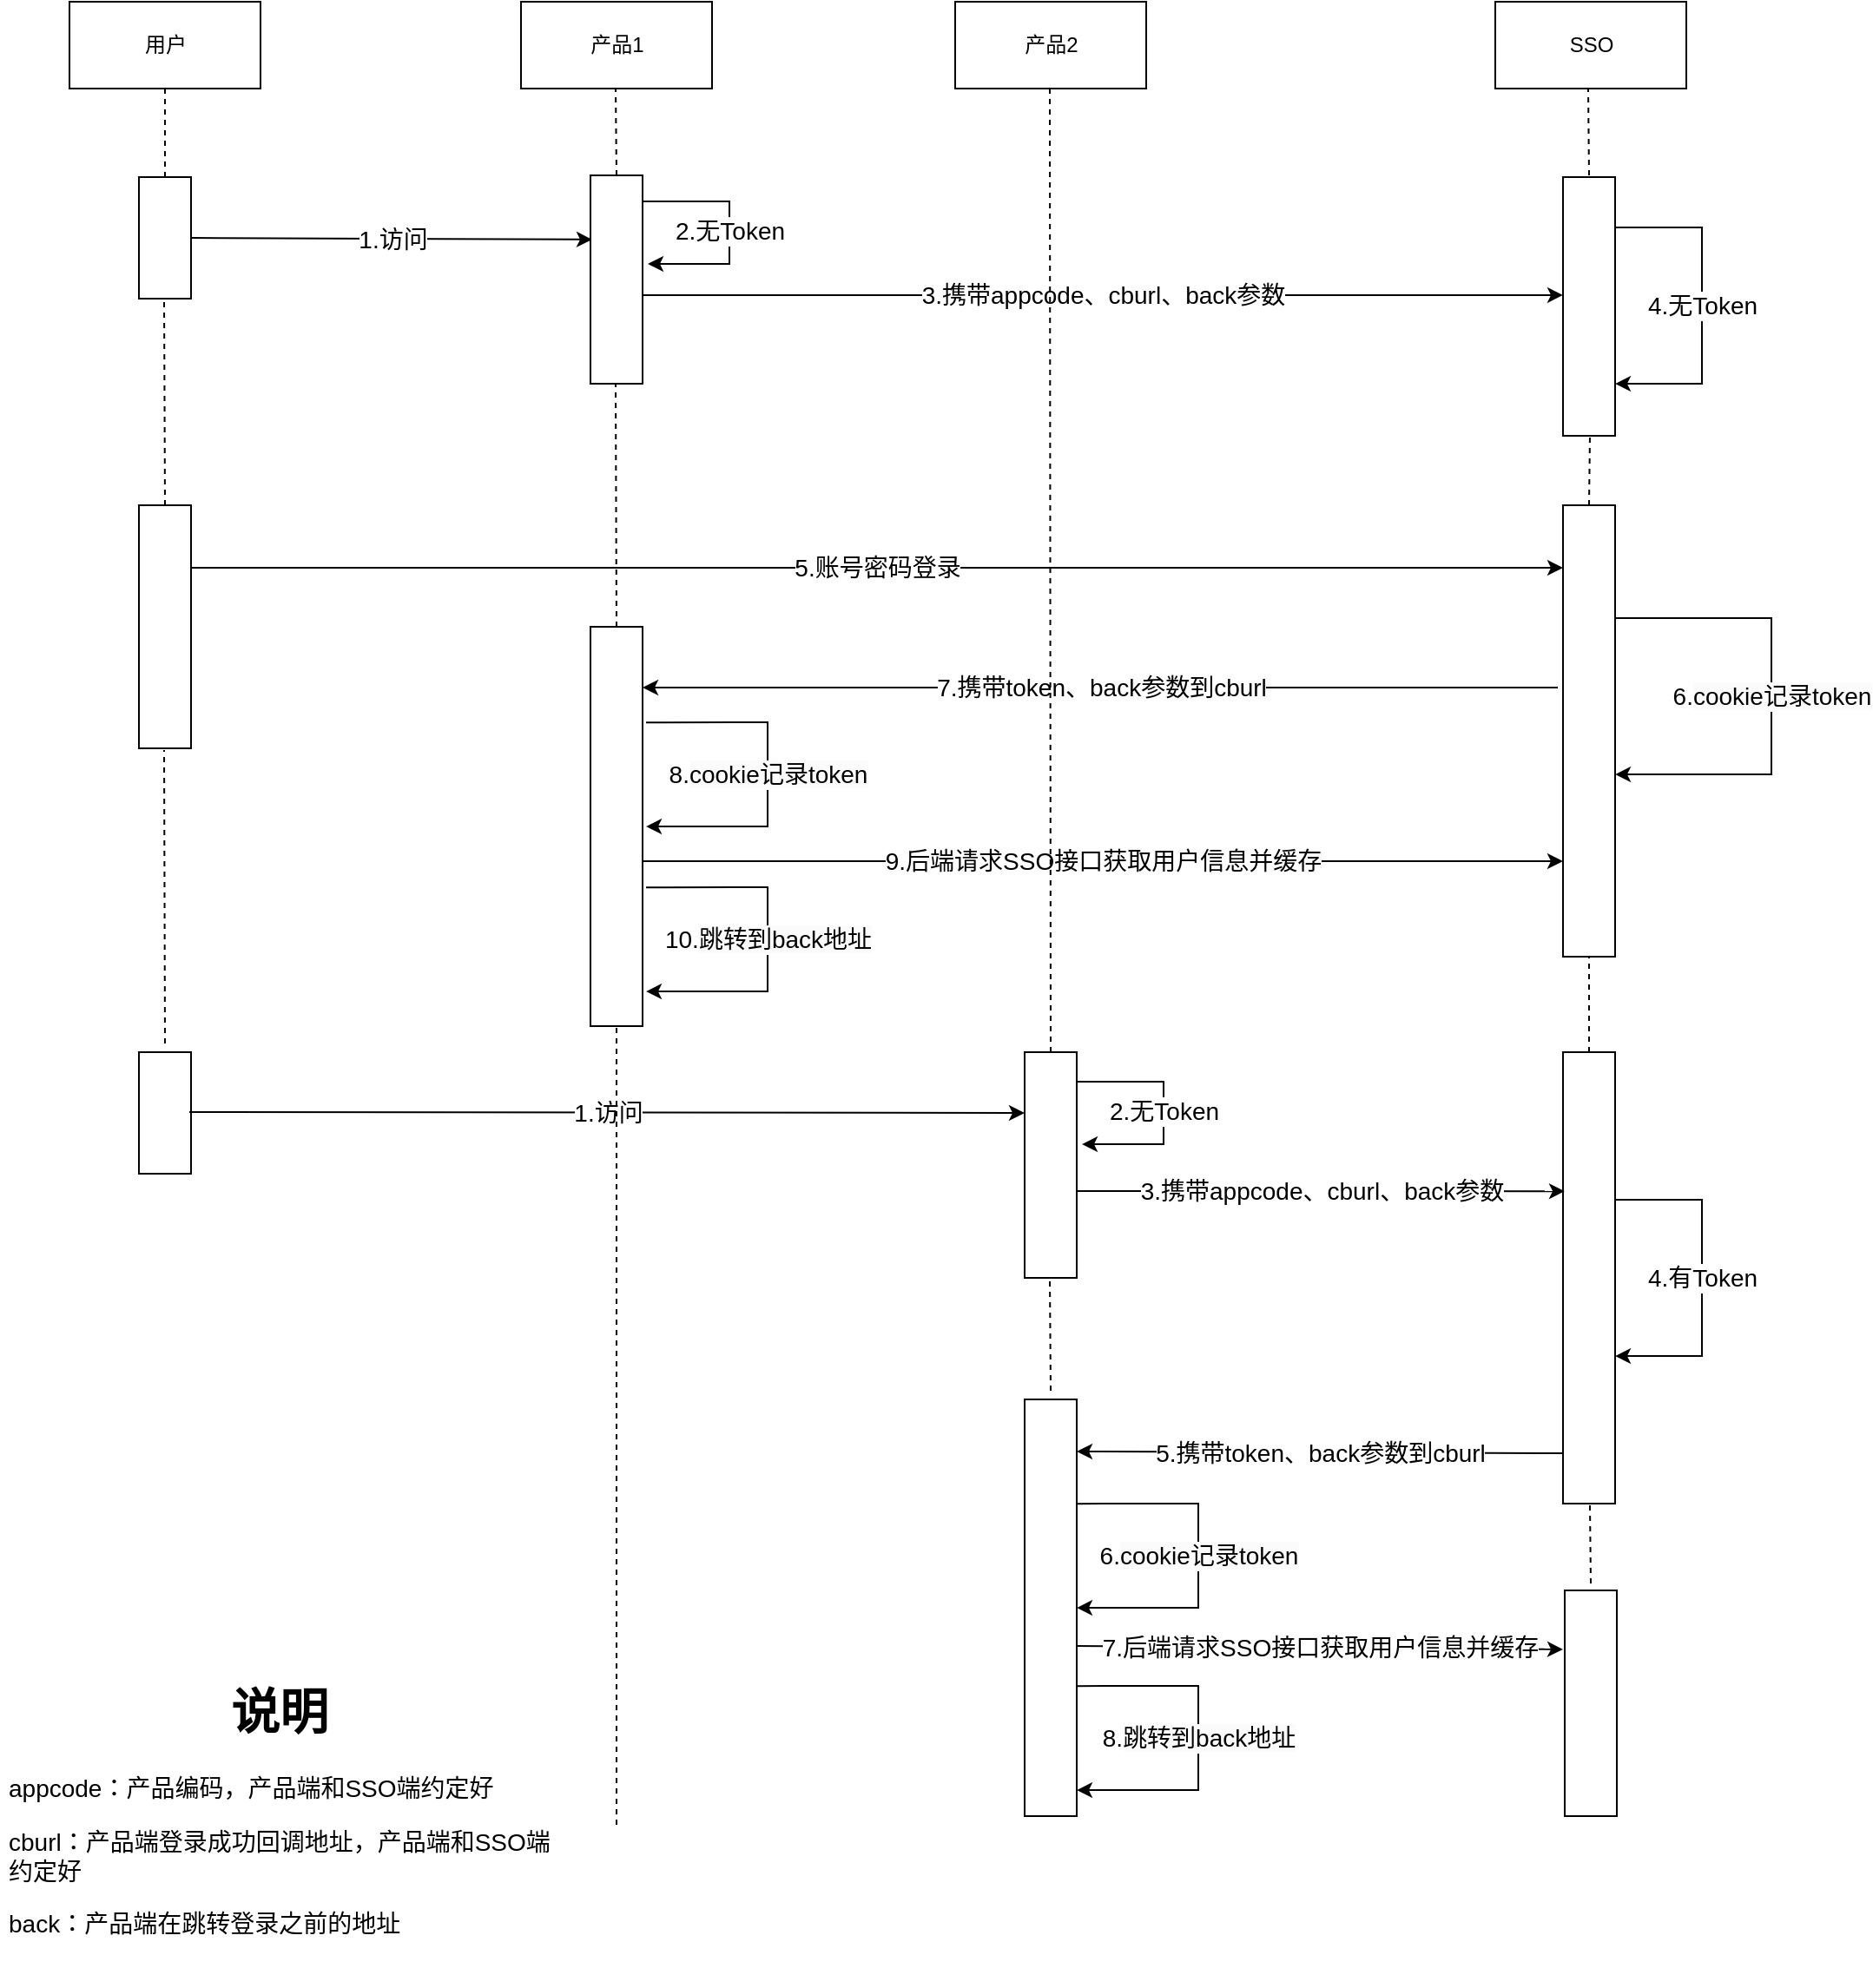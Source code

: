 <mxfile version="20.7.4" type="device"><diagram name="Page-1" id="13e1069c-82ec-6db2-03f1-153e76fe0fe0"><mxGraphModel dx="1050" dy="621" grid="1" gridSize="10" guides="0" tooltips="1" connect="1" arrows="1" fold="1" page="1" pageScale="1" pageWidth="300" pageHeight="300" background="none" math="0" shadow="0"><root><mxCell id="0"/><mxCell id="1" parent="0"/><mxCell id="BJBX-nfhOxkRz0xI571y-1" value="用户" style="html=1;rounded=0;" parent="1" vertex="1"><mxGeometry x="93" y="50" width="110" height="50" as="geometry"/></mxCell><mxCell id="BJBX-nfhOxkRz0xI571y-3" value="SSO" style="html=1;rounded=0;" parent="1" vertex="1"><mxGeometry x="914" y="50" width="110" height="50" as="geometry"/></mxCell><mxCell id="BJBX-nfhOxkRz0xI571y-4" value="产品1" style="html=1;rounded=0;" parent="1" vertex="1"><mxGeometry x="353" y="50" width="110" height="50" as="geometry"/></mxCell><mxCell id="BJBX-nfhOxkRz0xI571y-5" value="产品2" style="html=1;rounded=0;" parent="1" vertex="1"><mxGeometry x="603" y="50" width="110" height="50" as="geometry"/></mxCell><mxCell id="BJBX-nfhOxkRz0xI571y-6" value="" style="rounded=0;whiteSpace=wrap;html=1;" parent="1" vertex="1"><mxGeometry x="133" y="151" width="30" height="70" as="geometry"/></mxCell><mxCell id="BJBX-nfhOxkRz0xI571y-11" value="" style="endArrow=classic;html=1;rounded=0;strokeWidth=1;exitX=1;exitY=0.5;exitDx=0;exitDy=0;entryX=0.033;entryY=0.308;entryDx=0;entryDy=0;entryPerimeter=0;" parent="1" source="BJBX-nfhOxkRz0xI571y-6" target="BJBX-nfhOxkRz0xI571y-16" edge="1"><mxGeometry relative="1" as="geometry"><mxPoint x="203" y="190" as="sourcePoint"/><mxPoint x="333" y="185.1" as="targetPoint"/></mxGeometry></mxCell><mxCell id="BJBX-nfhOxkRz0xI571y-12" value="1.访问" style="edgeLabel;resizable=0;html=1;align=center;verticalAlign=middle;fontSize=14;rounded=0;" parent="BJBX-nfhOxkRz0xI571y-11" connectable="0" vertex="1"><mxGeometry relative="1" as="geometry"/></mxCell><mxCell id="BJBX-nfhOxkRz0xI571y-14" value="" style="endArrow=none;dashed=1;html=1;rounded=0;strokeWidth=1;fontSize=14;entryX=0.5;entryY=1;entryDx=0;entryDy=0;exitX=0.5;exitY=0;exitDx=0;exitDy=0;" parent="1" source="BJBX-nfhOxkRz0xI571y-6" target="BJBX-nfhOxkRz0xI571y-1" edge="1"><mxGeometry width="50" height="50" relative="1" as="geometry"><mxPoint x="143" y="160" as="sourcePoint"/><mxPoint x="193" y="110" as="targetPoint"/></mxGeometry></mxCell><mxCell id="BJBX-nfhOxkRz0xI571y-16" value="" style="rounded=0;whiteSpace=wrap;html=1;" parent="1" vertex="1"><mxGeometry x="393" y="150" width="30" height="120" as="geometry"/></mxCell><mxCell id="BJBX-nfhOxkRz0xI571y-24" value="" style="rounded=0;whiteSpace=wrap;html=1;" parent="1" vertex="1"><mxGeometry x="953" y="151" width="30" height="149" as="geometry"/></mxCell><mxCell id="BJBX-nfhOxkRz0xI571y-25" value="" style="endArrow=classic;html=1;rounded=0;strokeWidth=1;fontSize=14;entryX=0;entryY=0.456;entryDx=0;entryDy=0;entryPerimeter=0;" parent="1" target="BJBX-nfhOxkRz0xI571y-24" edge="1"><mxGeometry relative="1" as="geometry"><mxPoint x="423" y="219" as="sourcePoint"/><mxPoint x="883" y="218.936" as="targetPoint"/></mxGeometry></mxCell><mxCell id="BJBX-nfhOxkRz0xI571y-26" value="3.携带appcode、cburl、back参数" style="edgeLabel;resizable=0;html=1;align=center;verticalAlign=middle;fontSize=14;rounded=0;" parent="BJBX-nfhOxkRz0xI571y-25" connectable="0" vertex="1"><mxGeometry relative="1" as="geometry"/></mxCell><mxCell id="BJBX-nfhOxkRz0xI571y-27" value="" style="endArrow=classic;html=1;rounded=0;strokeWidth=1;fontSize=14;entryX=1;entryY=0.799;entryDx=0;entryDy=0;entryPerimeter=0;" parent="1" target="BJBX-nfhOxkRz0xI571y-24" edge="1"><mxGeometry relative="1" as="geometry"><mxPoint x="983" y="180" as="sourcePoint"/><mxPoint x="1013" y="250" as="targetPoint"/><Array as="points"><mxPoint x="1033" y="180"/><mxPoint x="1033" y="270"/></Array></mxGeometry></mxCell><mxCell id="BJBX-nfhOxkRz0xI571y-28" value="4.无Token" style="edgeLabel;resizable=0;html=1;align=center;verticalAlign=middle;fontSize=14;rounded=0;" parent="BJBX-nfhOxkRz0xI571y-27" connectable="0" vertex="1"><mxGeometry relative="1" as="geometry"/></mxCell><mxCell id="BJBX-nfhOxkRz0xI571y-29" value="" style="rounded=0;whiteSpace=wrap;html=1;" parent="1" vertex="1"><mxGeometry x="133" y="340" width="30" height="140" as="geometry"/></mxCell><mxCell id="BJBX-nfhOxkRz0xI571y-30" value="" style="rounded=0;whiteSpace=wrap;html=1;" parent="1" vertex="1"><mxGeometry x="953" y="340" width="30" height="260" as="geometry"/></mxCell><mxCell id="BJBX-nfhOxkRz0xI571y-31" value="" style="endArrow=classic;html=1;rounded=0;strokeWidth=1;fontSize=14;exitX=1;exitY=0.5;exitDx=0;exitDy=0;" parent="1" edge="1"><mxGeometry relative="1" as="geometry"><mxPoint x="163" y="376" as="sourcePoint"/><mxPoint x="953" y="376" as="targetPoint"/></mxGeometry></mxCell><mxCell id="BJBX-nfhOxkRz0xI571y-32" value="5.账号密码登录" style="edgeLabel;resizable=0;html=1;align=center;verticalAlign=middle;fontSize=14;rounded=0;" parent="BJBX-nfhOxkRz0xI571y-31" connectable="0" vertex="1"><mxGeometry relative="1" as="geometry"/></mxCell><mxCell id="BJBX-nfhOxkRz0xI571y-33" value="" style="endArrow=classic;html=1;rounded=0;strokeWidth=1;fontSize=14;" parent="1" edge="1"><mxGeometry relative="1" as="geometry"><mxPoint x="950" y="445" as="sourcePoint"/><mxPoint x="423" y="445" as="targetPoint"/></mxGeometry></mxCell><mxCell id="BJBX-nfhOxkRz0xI571y-34" value="7.携带token、back参数到cburl" style="edgeLabel;resizable=0;html=1;align=center;verticalAlign=middle;fontSize=14;rounded=0;" parent="BJBX-nfhOxkRz0xI571y-33" connectable="0" vertex="1"><mxGeometry relative="1" as="geometry"/></mxCell><mxCell id="BJBX-nfhOxkRz0xI571y-36" value="" style="rounded=0;whiteSpace=wrap;html=1;" parent="1" vertex="1"><mxGeometry x="393" y="410" width="30" height="230" as="geometry"/></mxCell><mxCell id="BJBX-nfhOxkRz0xI571y-37" value="" style="endArrow=classic;html=1;rounded=0;strokeWidth=1;fontSize=14;" parent="1" edge="1"><mxGeometry relative="1" as="geometry"><mxPoint x="423" y="545" as="sourcePoint"/><mxPoint x="953" y="545" as="targetPoint"/></mxGeometry></mxCell><mxCell id="BJBX-nfhOxkRz0xI571y-38" value="9.后端请求SSO接口获取用户信息并缓存" style="edgeLabel;resizable=0;html=1;align=center;verticalAlign=middle;fontSize=14;rounded=0;" parent="BJBX-nfhOxkRz0xI571y-37" connectable="0" vertex="1"><mxGeometry relative="1" as="geometry"/></mxCell><mxCell id="BJBX-nfhOxkRz0xI571y-41" value="" style="rounded=0;whiteSpace=wrap;html=1;" parent="1" vertex="1"><mxGeometry x="643" y="655" width="30" height="130" as="geometry"/></mxCell><mxCell id="BJBX-nfhOxkRz0xI571y-42" value="" style="rounded=0;whiteSpace=wrap;html=1;" parent="1" vertex="1"><mxGeometry x="133" y="655" width="30" height="70" as="geometry"/></mxCell><mxCell id="BJBX-nfhOxkRz0xI571y-43" value="" style="endArrow=classic;html=1;rounded=0;strokeWidth=1;exitX=1;exitY=0.5;exitDx=0;exitDy=0;" parent="1" edge="1"><mxGeometry relative="1" as="geometry"><mxPoint x="162.01" y="689.5" as="sourcePoint"/><mxPoint x="643" y="690" as="targetPoint"/></mxGeometry></mxCell><mxCell id="BJBX-nfhOxkRz0xI571y-44" value="1.访问" style="edgeLabel;resizable=0;html=1;align=center;verticalAlign=middle;fontSize=14;rounded=0;" parent="BJBX-nfhOxkRz0xI571y-43" connectable="0" vertex="1"><mxGeometry relative="1" as="geometry"/></mxCell><mxCell id="BJBX-nfhOxkRz0xI571y-45" value="" style="rounded=0;whiteSpace=wrap;html=1;" parent="1" vertex="1"><mxGeometry x="953" y="655" width="30" height="260" as="geometry"/></mxCell><mxCell id="BJBX-nfhOxkRz0xI571y-46" value="" style="endArrow=classic;html=1;rounded=0;strokeWidth=1;fontSize=14;entryX=0.033;entryY=0.308;entryDx=0;entryDy=0;entryPerimeter=0;" parent="1" target="BJBX-nfhOxkRz0xI571y-45" edge="1"><mxGeometry relative="1" as="geometry"><mxPoint x="673" y="735" as="sourcePoint"/><mxPoint x="883" y="735" as="targetPoint"/></mxGeometry></mxCell><mxCell id="BJBX-nfhOxkRz0xI571y-47" value="3.携带appcode、cburl、back参数" style="edgeLabel;resizable=0;html=1;align=center;verticalAlign=middle;fontSize=14;rounded=0;" parent="BJBX-nfhOxkRz0xI571y-46" connectable="0" vertex="1"><mxGeometry relative="1" as="geometry"/></mxCell><mxCell id="BJBX-nfhOxkRz0xI571y-49" value="" style="endArrow=classic;html=1;rounded=0;strokeWidth=1;fontSize=14;entryX=1;entryY=0.799;entryDx=0;entryDy=0;entryPerimeter=0;" parent="1" edge="1"><mxGeometry relative="1" as="geometry"><mxPoint x="983" y="739.97" as="sourcePoint"/><mxPoint x="983" y="830.021" as="targetPoint"/><Array as="points"><mxPoint x="1033" y="739.97"/><mxPoint x="1033" y="829.97"/></Array></mxGeometry></mxCell><mxCell id="BJBX-nfhOxkRz0xI571y-50" value="4.有Token" style="edgeLabel;resizable=0;html=1;align=center;verticalAlign=middle;fontSize=14;rounded=0;" parent="BJBX-nfhOxkRz0xI571y-49" connectable="0" vertex="1"><mxGeometry relative="1" as="geometry"/></mxCell><mxCell id="BJBX-nfhOxkRz0xI571y-51" value="" style="endArrow=classic;html=1;rounded=0;strokeWidth=1;fontSize=14;exitX=0;exitY=0.5;exitDx=0;exitDy=0;" parent="1" edge="1"><mxGeometry relative="1" as="geometry"><mxPoint x="953" y="886" as="sourcePoint"/><mxPoint x="673" y="885" as="targetPoint"/></mxGeometry></mxCell><mxCell id="BJBX-nfhOxkRz0xI571y-52" value="5.携带token、back参数到cburl" style="edgeLabel;resizable=0;html=1;align=center;verticalAlign=middle;fontSize=14;rounded=0;" parent="BJBX-nfhOxkRz0xI571y-51" connectable="0" vertex="1"><mxGeometry relative="1" as="geometry"/></mxCell><mxCell id="BJBX-nfhOxkRz0xI571y-54" value="" style="endArrow=classic;html=1;rounded=0;strokeWidth=1;fontSize=14;entryX=0;entryY=0.923;entryDx=0;entryDy=0;entryPerimeter=0;" parent="1" edge="1"><mxGeometry relative="1" as="geometry"><mxPoint x="673" y="997" as="sourcePoint"/><mxPoint x="953" y="998.98" as="targetPoint"/></mxGeometry></mxCell><mxCell id="BJBX-nfhOxkRz0xI571y-55" value="7.后端请求SSO接口获取用户信息并缓存" style="edgeLabel;resizable=0;html=1;align=center;verticalAlign=middle;fontSize=14;rounded=0;" parent="BJBX-nfhOxkRz0xI571y-54" connectable="0" vertex="1"><mxGeometry relative="1" as="geometry"/></mxCell><mxCell id="BJBX-nfhOxkRz0xI571y-56" value="" style="endArrow=none;dashed=1;html=1;rounded=0;strokeWidth=1;fontSize=14;entryX=0.5;entryY=1;entryDx=0;entryDy=0;exitX=0.5;exitY=0;exitDx=0;exitDy=0;" parent="1" source="BJBX-nfhOxkRz0xI571y-29" edge="1"><mxGeometry x="-1" y="109" width="50" height="50" relative="1" as="geometry"><mxPoint x="147.5" y="272" as="sourcePoint"/><mxPoint x="147.5" y="221" as="targetPoint"/><mxPoint x="104" y="109" as="offset"/></mxGeometry></mxCell><mxCell id="BJBX-nfhOxkRz0xI571y-57" value="" style="endArrow=none;dashed=1;html=1;rounded=0;strokeWidth=1;fontSize=14;entryX=0.5;entryY=1;entryDx=0;entryDy=0;" parent="1" edge="1"><mxGeometry x="-1" y="109" width="50" height="50" relative="1" as="geometry"><mxPoint x="148" y="650" as="sourcePoint"/><mxPoint x="147.5" y="481" as="targetPoint"/><mxPoint x="104" y="109" as="offset"/></mxGeometry></mxCell><mxCell id="BJBX-nfhOxkRz0xI571y-58" value="" style="endArrow=none;dashed=1;html=1;rounded=0;strokeWidth=1;fontSize=14;entryX=0.5;entryY=1;entryDx=0;entryDy=0;" parent="1" edge="1"><mxGeometry x="-1" y="109" width="50" height="50" relative="1" as="geometry"><mxPoint x="408" y="150" as="sourcePoint"/><mxPoint x="407.5" y="100" as="targetPoint"/><mxPoint x="104" y="109" as="offset"/></mxGeometry></mxCell><mxCell id="BJBX-nfhOxkRz0xI571y-59" value="" style="endArrow=none;dashed=1;html=1;rounded=0;strokeWidth=1;fontSize=14;entryX=0.5;entryY=1;entryDx=0;entryDy=0;exitX=0.5;exitY=0;exitDx=0;exitDy=0;" parent="1" source="BJBX-nfhOxkRz0xI571y-36" edge="1"><mxGeometry x="-1" y="109" width="50" height="50" relative="1" as="geometry"><mxPoint x="408" y="389" as="sourcePoint"/><mxPoint x="407.5" y="270" as="targetPoint"/><mxPoint x="104" y="109" as="offset"/></mxGeometry></mxCell><mxCell id="BJBX-nfhOxkRz0xI571y-60" value="" style="endArrow=none;dashed=1;html=1;rounded=0;strokeWidth=1;fontSize=14;entryX=0.5;entryY=1;entryDx=0;entryDy=0;exitX=0.5;exitY=0;exitDx=0;exitDy=0;" parent="1" source="BJBX-nfhOxkRz0xI571y-41" edge="1"><mxGeometry x="-1" y="109" width="50" height="50" relative="1" as="geometry"><mxPoint x="658" y="219" as="sourcePoint"/><mxPoint x="657.5" y="100" as="targetPoint"/><mxPoint x="104" y="109" as="offset"/></mxGeometry></mxCell><mxCell id="BJBX-nfhOxkRz0xI571y-61" value="" style="endArrow=none;dashed=1;html=1;rounded=0;strokeWidth=1;fontSize=14;entryX=0.5;entryY=1;entryDx=0;entryDy=0;" parent="1" edge="1"><mxGeometry x="-1" y="109" width="50" height="50" relative="1" as="geometry"><mxPoint x="968" y="150" as="sourcePoint"/><mxPoint x="967.5" y="100" as="targetPoint"/><mxPoint x="104" y="109" as="offset"/></mxGeometry></mxCell><mxCell id="BJBX-nfhOxkRz0xI571y-62" value="" style="endArrow=none;dashed=1;html=1;rounded=0;strokeWidth=1;fontSize=14;entryX=0.5;entryY=1;entryDx=0;entryDy=0;exitX=0.5;exitY=0;exitDx=0;exitDy=0;" parent="1" source="BJBX-nfhOxkRz0xI571y-30" edge="1"><mxGeometry x="-1" y="109" width="50" height="50" relative="1" as="geometry"><mxPoint x="969" y="330" as="sourcePoint"/><mxPoint x="968.5" y="300" as="targetPoint"/><mxPoint x="104" y="109" as="offset"/></mxGeometry></mxCell><mxCell id="BJBX-nfhOxkRz0xI571y-63" value="" style="endArrow=none;dashed=1;html=1;rounded=0;strokeWidth=1;fontSize=14;entryX=0.5;entryY=1;entryDx=0;entryDy=0;exitX=0.5;exitY=0;exitDx=0;exitDy=0;" parent="1" source="BJBX-nfhOxkRz0xI571y-45" target="BJBX-nfhOxkRz0xI571y-30" edge="1"><mxGeometry x="-1" y="109" width="50" height="50" relative="1" as="geometry"><mxPoint x="969" y="580" as="sourcePoint"/><mxPoint x="969" y="570" as="targetPoint"/><mxPoint x="104" y="109" as="offset"/></mxGeometry></mxCell><mxCell id="BJBX-nfhOxkRz0xI571y-64" value="" style="endArrow=classic;html=1;rounded=0;strokeWidth=1;fontSize=14;entryX=1;entryY=0.799;entryDx=0;entryDy=0;entryPerimeter=0;" parent="1" edge="1"><mxGeometry relative="1" as="geometry"><mxPoint x="983" y="404.97" as="sourcePoint"/><mxPoint x="983" y="495.021" as="targetPoint"/><Array as="points"><mxPoint x="1073" y="405"/><mxPoint x="1073" y="495"/></Array></mxGeometry></mxCell><mxCell id="BJBX-nfhOxkRz0xI571y-65" value="6.&lt;span style=&quot;background-color: rgb(251, 251, 251);&quot;&gt;cookie记录token&lt;/span&gt;" style="edgeLabel;resizable=0;html=1;align=center;verticalAlign=middle;fontSize=14;rounded=0;" parent="BJBX-nfhOxkRz0xI571y-64" connectable="0" vertex="1"><mxGeometry relative="1" as="geometry"/></mxCell><mxCell id="BJBX-nfhOxkRz0xI571y-70" value="" style="endArrow=classic;html=1;rounded=0;strokeWidth=1;fontSize=14;entryX=1.1;entryY=0.425;entryDx=0;entryDy=0;entryPerimeter=0;" parent="1" target="BJBX-nfhOxkRz0xI571y-16" edge="1"><mxGeometry relative="1" as="geometry"><mxPoint x="423" y="164.97" as="sourcePoint"/><mxPoint x="423" y="255.021" as="targetPoint"/><Array as="points"><mxPoint x="473" y="164.97"/><mxPoint x="473" y="201"/></Array></mxGeometry></mxCell><mxCell id="BJBX-nfhOxkRz0xI571y-71" value="2.无Token" style="edgeLabel;resizable=0;html=1;align=center;verticalAlign=middle;fontSize=14;rounded=0;" parent="BJBX-nfhOxkRz0xI571y-70" connectable="0" vertex="1"><mxGeometry relative="1" as="geometry"/></mxCell><mxCell id="BJBX-nfhOxkRz0xI571y-72" value="" style="endArrow=classic;html=1;rounded=0;strokeWidth=1;fontSize=14;entryX=1.1;entryY=0.425;entryDx=0;entryDy=0;entryPerimeter=0;" parent="1" edge="1"><mxGeometry relative="1" as="geometry"><mxPoint x="673" y="671.98" as="sourcePoint"/><mxPoint x="676" y="708.01" as="targetPoint"/><Array as="points"><mxPoint x="723" y="671.98"/><mxPoint x="723" y="708.01"/></Array></mxGeometry></mxCell><mxCell id="BJBX-nfhOxkRz0xI571y-73" value="2.无Token" style="edgeLabel;resizable=0;html=1;align=center;verticalAlign=middle;fontSize=14;rounded=0;" parent="BJBX-nfhOxkRz0xI571y-72" connectable="0" vertex="1"><mxGeometry relative="1" as="geometry"/></mxCell><mxCell id="BJBX-nfhOxkRz0xI571y-74" value="" style="endArrow=classic;html=1;rounded=0;strokeWidth=1;fontSize=14;entryX=1;entryY=0.799;entryDx=0;entryDy=0;entryPerimeter=0;exitX=1;exitY=0.313;exitDx=0;exitDy=0;exitPerimeter=0;" parent="1" edge="1"><mxGeometry x="0.301" y="100" relative="1" as="geometry"><mxPoint x="673" y="915.08" as="sourcePoint"/><mxPoint x="673" y="975.051" as="targetPoint"/><Array as="points"><mxPoint x="723" y="915"/><mxPoint x="743" y="915"/><mxPoint x="743" y="975"/></Array><mxPoint as="offset"/></mxGeometry></mxCell><mxCell id="BJBX-nfhOxkRz0xI571y-75" value="6.&lt;span style=&quot;background-color: rgb(251, 251, 251);&quot;&gt;cookie记录token&lt;/span&gt;" style="edgeLabel;resizable=0;html=1;align=center;verticalAlign=middle;fontSize=14;rounded=0;" parent="BJBX-nfhOxkRz0xI571y-74" connectable="0" vertex="1"><mxGeometry relative="1" as="geometry"/></mxCell><mxCell id="BJBX-nfhOxkRz0xI571y-76" value="" style="endArrow=none;dashed=1;html=1;rounded=0;strokeWidth=1;fontSize=14;entryX=0.5;entryY=1;entryDx=0;entryDy=0;" parent="1" target="BJBX-nfhOxkRz0xI571y-36" edge="1"><mxGeometry x="-1" y="109" width="50" height="50" relative="1" as="geometry"><mxPoint x="408" y="1100" as="sourcePoint"/><mxPoint x="407.5" y="570" as="targetPoint"/><mxPoint x="104" y="109" as="offset"/></mxGeometry></mxCell><mxCell id="BJBX-nfhOxkRz0xI571y-77" value="&lt;h1 style=&quot;text-align: center;&quot;&gt;说明&lt;/h1&gt;&lt;p&gt;appcode：产品编码，产品端和SSO端约定好&lt;/p&gt;&lt;p&gt;cburl：产品端登录成功回调地址，产品端和SSO端约定好&lt;/p&gt;&lt;p&gt;back：产品端在跳转登录之前的地址&lt;/p&gt;" style="text;html=1;strokeColor=none;fillColor=none;spacing=5;spacingTop=-20;whiteSpace=wrap;overflow=hidden;rounded=0;fontSize=14;" parent="1" vertex="1"><mxGeometry x="53" y="1010" width="320" height="183" as="geometry"/></mxCell><mxCell id="BJBX-nfhOxkRz0xI571y-78" value="" style="rounded=0;whiteSpace=wrap;html=1;" parent="1" vertex="1"><mxGeometry x="643" y="855" width="30" height="240" as="geometry"/></mxCell><mxCell id="BJBX-nfhOxkRz0xI571y-79" value="" style="rounded=0;whiteSpace=wrap;html=1;" parent="1" vertex="1"><mxGeometry x="954" y="965" width="30" height="130" as="geometry"/></mxCell><mxCell id="BJBX-nfhOxkRz0xI571y-80" value="" style="endArrow=classic;html=1;rounded=0;strokeWidth=1;fontSize=14;entryX=1;entryY=0.799;entryDx=0;entryDy=0;entryPerimeter=0;exitX=1;exitY=0.313;exitDx=0;exitDy=0;exitPerimeter=0;" parent="1" edge="1"><mxGeometry x="0.301" y="100" relative="1" as="geometry"><mxPoint x="673" y="1020.08" as="sourcePoint"/><mxPoint x="673" y="1080.051" as="targetPoint"/><Array as="points"><mxPoint x="723" y="1020"/><mxPoint x="743" y="1020"/><mxPoint x="743" y="1080"/></Array><mxPoint as="offset"/></mxGeometry></mxCell><mxCell id="BJBX-nfhOxkRz0xI571y-81" value="8.&lt;span style=&quot;background-color: rgb(251, 251, 251);&quot;&gt;跳转到back地址&lt;/span&gt;" style="edgeLabel;resizable=0;html=1;align=center;verticalAlign=middle;fontSize=14;rounded=0;" parent="BJBX-nfhOxkRz0xI571y-80" connectable="0" vertex="1"><mxGeometry relative="1" as="geometry"/></mxCell><mxCell id="BJBX-nfhOxkRz0xI571y-82" value="" style="endArrow=classic;html=1;rounded=0;strokeWidth=1;fontSize=14;entryX=1;entryY=0.799;entryDx=0;entryDy=0;entryPerimeter=0;exitX=1;exitY=0.313;exitDx=0;exitDy=0;exitPerimeter=0;" parent="1" edge="1"><mxGeometry x="0.301" y="100" relative="1" as="geometry"><mxPoint x="425" y="560.08" as="sourcePoint"/><mxPoint x="425" y="620.051" as="targetPoint"/><Array as="points"><mxPoint x="475" y="560"/><mxPoint x="495" y="560"/><mxPoint x="495" y="620"/></Array><mxPoint as="offset"/></mxGeometry></mxCell><mxCell id="BJBX-nfhOxkRz0xI571y-83" value="10.&lt;span style=&quot;background-color: rgb(251, 251, 251);&quot;&gt;跳转到back地址&lt;/span&gt;" style="edgeLabel;resizable=0;html=1;align=center;verticalAlign=middle;fontSize=14;rounded=0;" parent="BJBX-nfhOxkRz0xI571y-82" connectable="0" vertex="1"><mxGeometry relative="1" as="geometry"/></mxCell><mxCell id="BJBX-nfhOxkRz0xI571y-84" value="" style="endArrow=classic;html=1;rounded=0;strokeWidth=1;fontSize=14;entryX=1;entryY=0.799;entryDx=0;entryDy=0;entryPerimeter=0;exitX=1;exitY=0.313;exitDx=0;exitDy=0;exitPerimeter=0;" parent="1" edge="1"><mxGeometry x="0.301" y="100" relative="1" as="geometry"><mxPoint x="425" y="465.08" as="sourcePoint"/><mxPoint x="425" y="525.051" as="targetPoint"/><Array as="points"><mxPoint x="475" y="465"/><mxPoint x="495" y="465"/><mxPoint x="495" y="525"/></Array><mxPoint as="offset"/></mxGeometry></mxCell><mxCell id="BJBX-nfhOxkRz0xI571y-85" value="8.&lt;span style=&quot;background-color: rgb(251, 251, 251);&quot;&gt;cookie记录token&lt;/span&gt;" style="edgeLabel;resizable=0;html=1;align=center;verticalAlign=middle;fontSize=14;rounded=0;" parent="BJBX-nfhOxkRz0xI571y-84" connectable="0" vertex="1"><mxGeometry relative="1" as="geometry"/></mxCell><mxCell id="BJBX-nfhOxkRz0xI571y-86" value="" style="endArrow=none;dashed=1;html=1;rounded=0;strokeWidth=1;fontSize=14;entryX=0.5;entryY=1;entryDx=0;entryDy=0;" parent="1" edge="1"><mxGeometry x="-1" y="109" width="50" height="50" relative="1" as="geometry"><mxPoint x="658" y="850" as="sourcePoint"/><mxPoint x="657.5" y="785" as="targetPoint"/><mxPoint x="104" y="109" as="offset"/></mxGeometry></mxCell><mxCell id="BJBX-nfhOxkRz0xI571y-87" value="" style="endArrow=none;dashed=1;html=1;rounded=0;strokeWidth=1;fontSize=14;entryX=0.5;entryY=1;entryDx=0;entryDy=0;" parent="1" edge="1"><mxGeometry x="-1" y="109" width="50" height="50" relative="1" as="geometry"><mxPoint x="969" y="961" as="sourcePoint"/><mxPoint x="968.5" y="916" as="targetPoint"/><mxPoint x="104" y="109" as="offset"/></mxGeometry></mxCell></root></mxGraphModel></diagram></mxfile>
